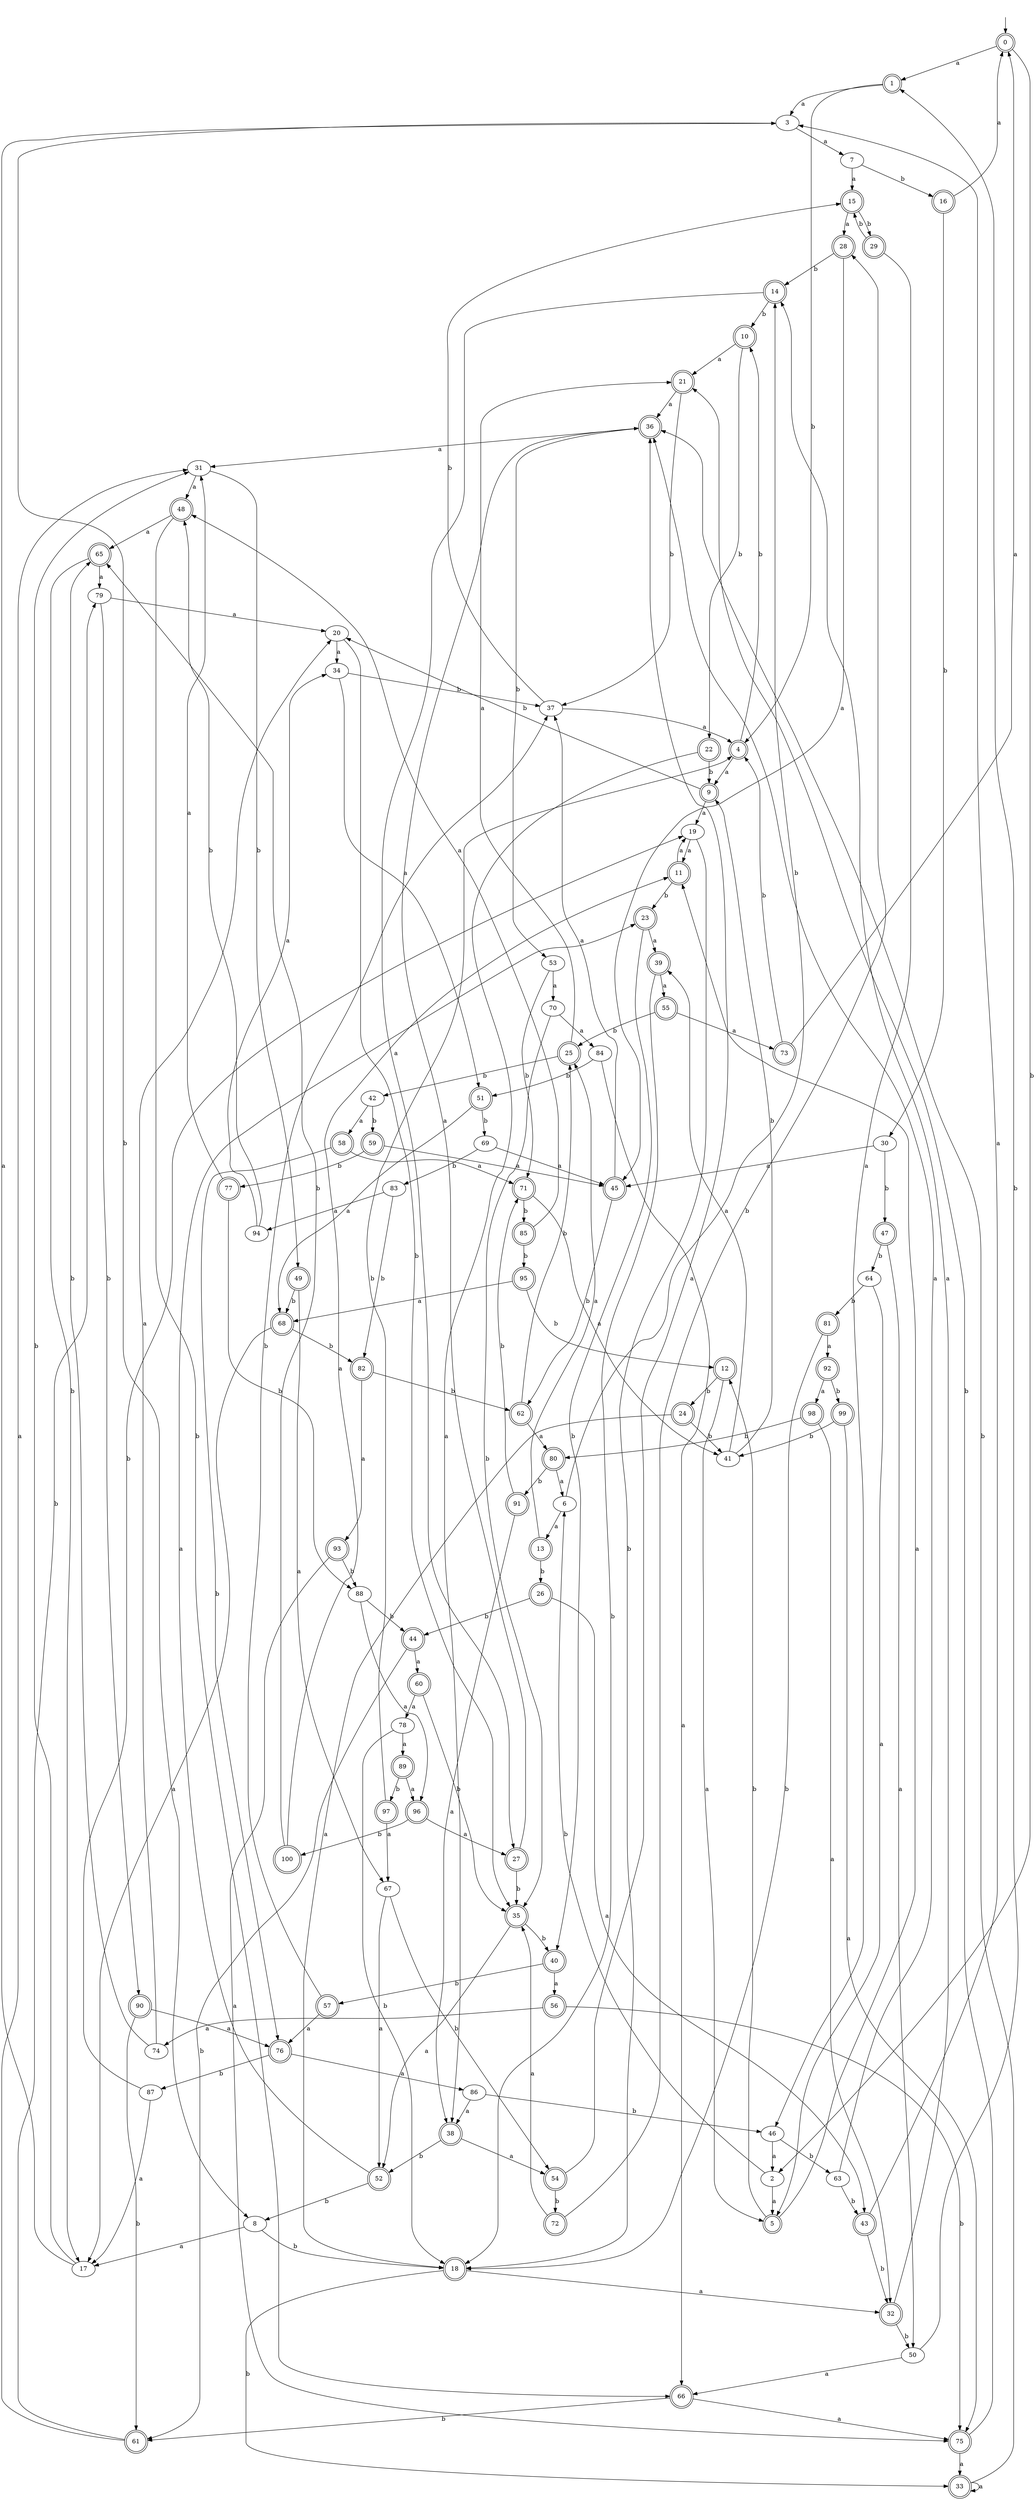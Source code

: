digraph RandomDFA {
  __start0 [label="", shape=none];
  __start0 -> 0 [label=""];
  0 [shape=circle] [shape=doublecircle]
  0 -> 1 [label="a"]
  0 -> 2 [label="b"]
  1 [shape=doublecircle]
  1 -> 3 [label="a"]
  1 -> 4 [label="b"]
  2
  2 -> 5 [label="a"]
  2 -> 6 [label="b"]
  3
  3 -> 7 [label="a"]
  3 -> 8 [label="b"]
  4 [shape=doublecircle]
  4 -> 9 [label="a"]
  4 -> 10 [label="b"]
  5 [shape=doublecircle]
  5 -> 11 [label="a"]
  5 -> 12 [label="b"]
  6
  6 -> 13 [label="a"]
  6 -> 14 [label="b"]
  7
  7 -> 15 [label="a"]
  7 -> 16 [label="b"]
  8
  8 -> 17 [label="a"]
  8 -> 18 [label="b"]
  9 [shape=doublecircle]
  9 -> 19 [label="a"]
  9 -> 20 [label="b"]
  10 [shape=doublecircle]
  10 -> 21 [label="a"]
  10 -> 22 [label="b"]
  11 [shape=doublecircle]
  11 -> 19 [label="a"]
  11 -> 23 [label="b"]
  12 [shape=doublecircle]
  12 -> 5 [label="a"]
  12 -> 24 [label="b"]
  13 [shape=doublecircle]
  13 -> 25 [label="a"]
  13 -> 26 [label="b"]
  14 [shape=doublecircle]
  14 -> 27 [label="a"]
  14 -> 10 [label="b"]
  15 [shape=doublecircle]
  15 -> 28 [label="a"]
  15 -> 29 [label="b"]
  16 [shape=doublecircle]
  16 -> 0 [label="a"]
  16 -> 30 [label="b"]
  17
  17 -> 3 [label="a"]
  17 -> 31 [label="b"]
  18 [shape=doublecircle]
  18 -> 32 [label="a"]
  18 -> 33 [label="b"]
  19
  19 -> 11 [label="a"]
  19 -> 18 [label="b"]
  20
  20 -> 34 [label="a"]
  20 -> 35 [label="b"]
  21 [shape=doublecircle]
  21 -> 36 [label="a"]
  21 -> 37 [label="b"]
  22 [shape=doublecircle]
  22 -> 38 [label="a"]
  22 -> 9 [label="b"]
  23 [shape=doublecircle]
  23 -> 39 [label="a"]
  23 -> 40 [label="b"]
  24 [shape=doublecircle]
  24 -> 18 [label="a"]
  24 -> 41 [label="b"]
  25 [shape=doublecircle]
  25 -> 21 [label="a"]
  25 -> 42 [label="b"]
  26 [shape=doublecircle]
  26 -> 43 [label="a"]
  26 -> 44 [label="b"]
  27 [shape=doublecircle]
  27 -> 36 [label="a"]
  27 -> 35 [label="b"]
  28 [shape=doublecircle]
  28 -> 45 [label="a"]
  28 -> 14 [label="b"]
  29 [shape=doublecircle]
  29 -> 46 [label="a"]
  29 -> 15 [label="b"]
  30
  30 -> 45 [label="a"]
  30 -> 47 [label="b"]
  31
  31 -> 48 [label="a"]
  31 -> 49 [label="b"]
  32 [shape=doublecircle]
  32 -> 14 [label="a"]
  32 -> 50 [label="b"]
  33 [shape=doublecircle]
  33 -> 33 [label="a"]
  33 -> 36 [label="b"]
  34
  34 -> 51 [label="a"]
  34 -> 37 [label="b"]
  35 [shape=doublecircle]
  35 -> 52 [label="a"]
  35 -> 40 [label="b"]
  36 [shape=doublecircle]
  36 -> 31 [label="a"]
  36 -> 53 [label="b"]
  37
  37 -> 4 [label="a"]
  37 -> 15 [label="b"]
  38 [shape=doublecircle]
  38 -> 54 [label="a"]
  38 -> 52 [label="b"]
  39 [shape=doublecircle]
  39 -> 55 [label="a"]
  39 -> 18 [label="b"]
  40 [shape=doublecircle]
  40 -> 56 [label="a"]
  40 -> 57 [label="b"]
  41
  41 -> 39 [label="a"]
  41 -> 9 [label="b"]
  42
  42 -> 58 [label="a"]
  42 -> 59 [label="b"]
  43 [shape=doublecircle]
  43 -> 3 [label="a"]
  43 -> 32 [label="b"]
  44 [shape=doublecircle]
  44 -> 60 [label="a"]
  44 -> 61 [label="b"]
  45 [shape=doublecircle]
  45 -> 37 [label="a"]
  45 -> 62 [label="b"]
  46
  46 -> 2 [label="a"]
  46 -> 63 [label="b"]
  47 [shape=doublecircle]
  47 -> 50 [label="a"]
  47 -> 64 [label="b"]
  48 [shape=doublecircle]
  48 -> 65 [label="a"]
  48 -> 66 [label="b"]
  49 [shape=doublecircle]
  49 -> 67 [label="a"]
  49 -> 68 [label="b"]
  50
  50 -> 66 [label="a"]
  50 -> 1 [label="b"]
  51 [shape=doublecircle]
  51 -> 68 [label="a"]
  51 -> 69 [label="b"]
  52 [shape=doublecircle]
  52 -> 23 [label="a"]
  52 -> 8 [label="b"]
  53
  53 -> 70 [label="a"]
  53 -> 71 [label="b"]
  54 [shape=doublecircle]
  54 -> 36 [label="a"]
  54 -> 72 [label="b"]
  55 [shape=doublecircle]
  55 -> 73 [label="a"]
  55 -> 25 [label="b"]
  56 [shape=doublecircle]
  56 -> 74 [label="a"]
  56 -> 75 [label="b"]
  57 [shape=doublecircle]
  57 -> 76 [label="a"]
  57 -> 37 [label="b"]
  58 [shape=doublecircle]
  58 -> 71 [label="a"]
  58 -> 76 [label="b"]
  59 [shape=doublecircle]
  59 -> 45 [label="a"]
  59 -> 77 [label="b"]
  60 [shape=doublecircle]
  60 -> 78 [label="a"]
  60 -> 35 [label="b"]
  61 [shape=doublecircle]
  61 -> 31 [label="a"]
  61 -> 79 [label="b"]
  62 [shape=doublecircle]
  62 -> 80 [label="a"]
  62 -> 25 [label="b"]
  63
  63 -> 36 [label="a"]
  63 -> 43 [label="b"]
  64
  64 -> 5 [label="a"]
  64 -> 81 [label="b"]
  65 [shape=doublecircle]
  65 -> 79 [label="a"]
  65 -> 17 [label="b"]
  66 [shape=doublecircle]
  66 -> 75 [label="a"]
  66 -> 61 [label="b"]
  67
  67 -> 52 [label="a"]
  67 -> 54 [label="b"]
  68 [shape=doublecircle]
  68 -> 17 [label="a"]
  68 -> 82 [label="b"]
  69
  69 -> 45 [label="a"]
  69 -> 83 [label="b"]
  70
  70 -> 84 [label="a"]
  70 -> 35 [label="b"]
  71 [shape=doublecircle]
  71 -> 41 [label="a"]
  71 -> 85 [label="b"]
  72 [shape=doublecircle]
  72 -> 35 [label="a"]
  72 -> 28 [label="b"]
  73 [shape=doublecircle]
  73 -> 0 [label="a"]
  73 -> 4 [label="b"]
  74
  74 -> 20 [label="a"]
  74 -> 65 [label="b"]
  75 [shape=doublecircle]
  75 -> 33 [label="a"]
  75 -> 21 [label="b"]
  76 [shape=doublecircle]
  76 -> 86 [label="a"]
  76 -> 87 [label="b"]
  77 [shape=doublecircle]
  77 -> 31 [label="a"]
  77 -> 88 [label="b"]
  78
  78 -> 89 [label="a"]
  78 -> 18 [label="b"]
  79
  79 -> 20 [label="a"]
  79 -> 90 [label="b"]
  80 [shape=doublecircle]
  80 -> 6 [label="a"]
  80 -> 91 [label="b"]
  81 [shape=doublecircle]
  81 -> 92 [label="a"]
  81 -> 18 [label="b"]
  82 [shape=doublecircle]
  82 -> 93 [label="a"]
  82 -> 62 [label="b"]
  83
  83 -> 94 [label="a"]
  83 -> 82 [label="b"]
  84
  84 -> 66 [label="a"]
  84 -> 51 [label="b"]
  85 [shape=doublecircle]
  85 -> 48 [label="a"]
  85 -> 95 [label="b"]
  86
  86 -> 38 [label="a"]
  86 -> 46 [label="b"]
  87
  87 -> 17 [label="a"]
  87 -> 19 [label="b"]
  88
  88 -> 96 [label="a"]
  88 -> 44 [label="b"]
  89 [shape=doublecircle]
  89 -> 96 [label="a"]
  89 -> 97 [label="b"]
  90 [shape=doublecircle]
  90 -> 76 [label="a"]
  90 -> 61 [label="b"]
  91 [shape=doublecircle]
  91 -> 38 [label="a"]
  91 -> 71 [label="b"]
  92 [shape=doublecircle]
  92 -> 98 [label="a"]
  92 -> 99 [label="b"]
  93 [shape=doublecircle]
  93 -> 75 [label="a"]
  93 -> 88 [label="b"]
  94
  94 -> 34 [label="a"]
  94 -> 48 [label="b"]
  95 [shape=doublecircle]
  95 -> 68 [label="a"]
  95 -> 12 [label="b"]
  96 [shape=doublecircle]
  96 -> 27 [label="a"]
  96 -> 100 [label="b"]
  97 [shape=doublecircle]
  97 -> 67 [label="a"]
  97 -> 4 [label="b"]
  98 [shape=doublecircle]
  98 -> 32 [label="a"]
  98 -> 80 [label="b"]
  99 [shape=doublecircle]
  99 -> 75 [label="a"]
  99 -> 41 [label="b"]
  100 [shape=doublecircle]
  100 -> 11 [label="a"]
  100 -> 65 [label="b"]
}
